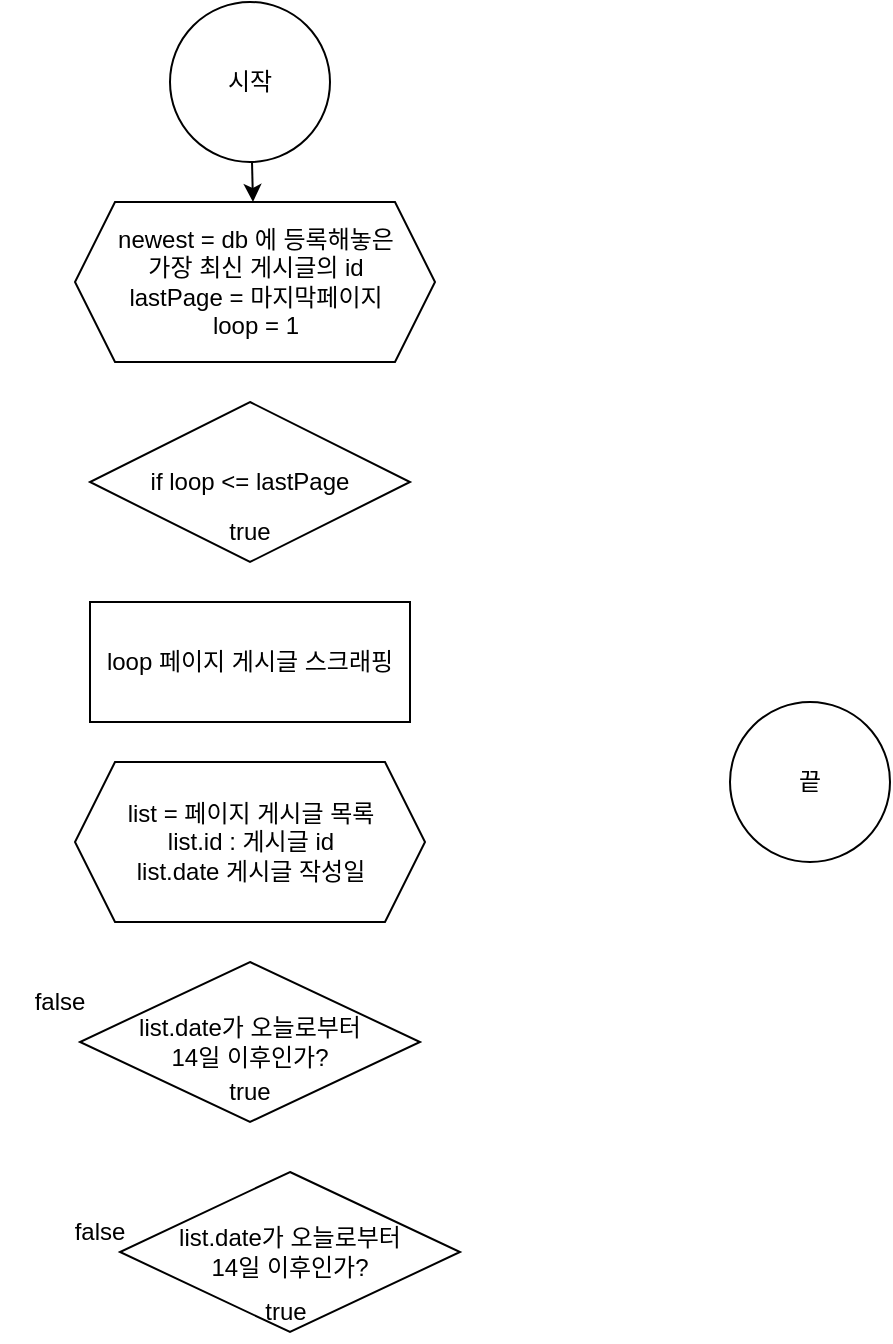 <mxfile version="22.1.7" type="github">
  <diagram name="페이지-1" id="eirXu-5iLsmKvB1Whs5A">
    <mxGraphModel dx="819" dy="433" grid="1" gridSize="10" guides="1" tooltips="1" connect="1" arrows="1" fold="1" page="1" pageScale="1" pageWidth="827" pageHeight="1169" math="0" shadow="0">
      <root>
        <mxCell id="0" />
        <mxCell id="1" parent="0" />
        <mxCell id="z0yr7fuDRl8bydqJ9-D1-22" value="&lt;font style=&quot;vertical-align: inherit;&quot;&gt;&lt;font style=&quot;vertical-align: inherit;&quot;&gt;&lt;font style=&quot;vertical-align: inherit;&quot;&gt;&lt;font style=&quot;vertical-align: inherit;&quot;&gt;시작&lt;/font&gt;&lt;/font&gt;&lt;/font&gt;&lt;/font&gt;" style="ellipse;whiteSpace=wrap;html=1;aspect=fixed;" parent="1" vertex="1">
          <mxGeometry x="360" width="80" height="80" as="geometry" />
        </mxCell>
        <mxCell id="z0yr7fuDRl8bydqJ9-D1-23" value="&lt;font style=&quot;vertical-align: inherit;&quot;&gt;&lt;font style=&quot;vertical-align: inherit;&quot;&gt;&lt;font style=&quot;vertical-align: inherit;&quot;&gt;&lt;font style=&quot;vertical-align: inherit;&quot;&gt;끝&lt;/font&gt;&lt;/font&gt;&lt;/font&gt;&lt;/font&gt;" style="ellipse;whiteSpace=wrap;html=1;aspect=fixed;" parent="1" vertex="1">
          <mxGeometry x="640" y="350" width="80" height="80" as="geometry" />
        </mxCell>
        <mxCell id="z0yr7fuDRl8bydqJ9-D1-27" value="" style="endArrow=classic;html=1;rounded=0;" parent="1" source="z0yr7fuDRl8bydqJ9-D1-22" edge="1" target="z0yr7fuDRl8bydqJ9-D1-40">
          <mxGeometry width="50" height="50" relative="1" as="geometry">
            <mxPoint x="380" y="260" as="sourcePoint" />
            <mxPoint x="420" y="100" as="targetPoint" />
          </mxGeometry>
        </mxCell>
        <mxCell id="z0yr7fuDRl8bydqJ9-D1-40" value="newest = db 에 등록해놓은&lt;br&gt;가장 최신 게시글의 id&lt;br&gt;lastPage = 마지막페이지&lt;br&gt;loop = 1" style="shape=hexagon;perimeter=hexagonPerimeter2;whiteSpace=wrap;html=1;fixedSize=1;" parent="1" vertex="1">
          <mxGeometry x="312.5" y="100" width="180" height="80" as="geometry" />
        </mxCell>
        <mxCell id="z0yr7fuDRl8bydqJ9-D1-41" value="if loop &amp;lt;= lastPage" style="rhombus;whiteSpace=wrap;html=1;" parent="1" vertex="1">
          <mxGeometry x="320" y="200" width="160" height="80" as="geometry" />
        </mxCell>
        <mxCell id="kaoOHkwB7VfJbTtcCF0k-1" value="true" style="text;html=1;strokeColor=none;fillColor=none;align=center;verticalAlign=middle;whiteSpace=wrap;rounded=0;" vertex="1" parent="1">
          <mxGeometry x="370" y="250" width="60" height="30" as="geometry" />
        </mxCell>
        <mxCell id="kaoOHkwB7VfJbTtcCF0k-2" value="false" style="text;html=1;strokeColor=none;fillColor=none;align=center;verticalAlign=middle;whiteSpace=wrap;rounded=0;" vertex="1" parent="1">
          <mxGeometry x="295" y="600" width="60" height="30" as="geometry" />
        </mxCell>
        <mxCell id="kaoOHkwB7VfJbTtcCF0k-3" value="loop 페이지 게시글 스크래핑" style="rounded=0;whiteSpace=wrap;html=1;" vertex="1" parent="1">
          <mxGeometry x="320" y="300" width="160" height="60" as="geometry" />
        </mxCell>
        <mxCell id="kaoOHkwB7VfJbTtcCF0k-4" value="list = 페이지 게시글 목록&lt;br&gt;list.id : 게시글 id&lt;br&gt;list.date 게시글 작성일" style="shape=hexagon;perimeter=hexagonPerimeter2;whiteSpace=wrap;html=1;fixedSize=1;" vertex="1" parent="1">
          <mxGeometry x="312.5" y="380" width="175" height="80" as="geometry" />
        </mxCell>
        <mxCell id="kaoOHkwB7VfJbTtcCF0k-5" value="list.date가 오늘로부터&lt;br&gt;14일 이후인가?" style="rhombus;whiteSpace=wrap;html=1;" vertex="1" parent="1">
          <mxGeometry x="335" y="585" width="170" height="80" as="geometry" />
        </mxCell>
        <mxCell id="kaoOHkwB7VfJbTtcCF0k-6" value="true" style="text;html=1;strokeColor=none;fillColor=none;align=center;verticalAlign=middle;whiteSpace=wrap;rounded=0;" vertex="1" parent="1">
          <mxGeometry x="387.5" y="640" width="60" height="30" as="geometry" />
        </mxCell>
        <mxCell id="kaoOHkwB7VfJbTtcCF0k-7" value="false" style="text;html=1;strokeColor=none;fillColor=none;align=center;verticalAlign=middle;whiteSpace=wrap;rounded=0;" vertex="1" parent="1">
          <mxGeometry x="275" y="485" width="60" height="30" as="geometry" />
        </mxCell>
        <mxCell id="kaoOHkwB7VfJbTtcCF0k-8" value="list.date가 오늘로부터&lt;br&gt;14일 이후인가?" style="rhombus;whiteSpace=wrap;html=1;" vertex="1" parent="1">
          <mxGeometry x="315" y="480" width="170" height="80" as="geometry" />
        </mxCell>
        <mxCell id="kaoOHkwB7VfJbTtcCF0k-9" value="true" style="text;html=1;strokeColor=none;fillColor=none;align=center;verticalAlign=middle;whiteSpace=wrap;rounded=0;" vertex="1" parent="1">
          <mxGeometry x="370" y="530" width="60" height="30" as="geometry" />
        </mxCell>
      </root>
    </mxGraphModel>
  </diagram>
</mxfile>
